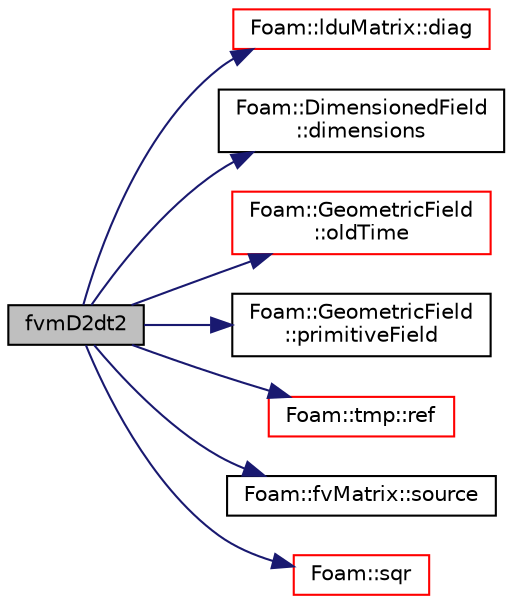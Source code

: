 digraph "fvmD2dt2"
{
  bgcolor="transparent";
  edge [fontname="Helvetica",fontsize="10",labelfontname="Helvetica",labelfontsize="10"];
  node [fontname="Helvetica",fontsize="10",shape=record];
  rankdir="LR";
  Node1 [label="fvmD2dt2",height=0.2,width=0.4,color="black", fillcolor="grey75", style="filled", fontcolor="black"];
  Node1 -> Node2 [color="midnightblue",fontsize="10",style="solid",fontname="Helvetica"];
  Node2 [label="Foam::lduMatrix::diag",height=0.2,width=0.4,color="red",URL="$a01306.html#a9140aaa9630c2cba2fe28369a649f2f0"];
  Node1 -> Node3 [color="midnightblue",fontsize="10",style="solid",fontname="Helvetica"];
  Node3 [label="Foam::DimensionedField\l::dimensions",height=0.2,width=0.4,color="black",URL="$a00539.html#a6098093e7de06370342a85cfae8b31f5",tooltip="Return dimensions. "];
  Node1 -> Node4 [color="midnightblue",fontsize="10",style="solid",fontname="Helvetica"];
  Node4 [label="Foam::GeometricField\l::oldTime",height=0.2,width=0.4,color="red",URL="$a00933.html#a590e4782d38c7bab9fc7d231aa6b5f3f",tooltip="Return old time field. "];
  Node1 -> Node5 [color="midnightblue",fontsize="10",style="solid",fontname="Helvetica"];
  Node5 [label="Foam::GeometricField\l::primitiveField",height=0.2,width=0.4,color="black",URL="$a00933.html#ab5d7029d12b148265a0573939f56756a",tooltip="Return a const-reference to the internal field. "];
  Node1 -> Node6 [color="midnightblue",fontsize="10",style="solid",fontname="Helvetica"];
  Node6 [label="Foam::tmp::ref",height=0.2,width=0.4,color="red",URL="$a02695.html#a355da090b61b5b48e7435dec5942b7e9",tooltip="Return non-const reference or generate a fatal error. "];
  Node1 -> Node7 [color="midnightblue",fontsize="10",style="solid",fontname="Helvetica"];
  Node7 [label="Foam::fvMatrix::source",height=0.2,width=0.4,color="black",URL="$a00888.html#a4c49d61a0e11bbdadf6646dbe3740560"];
  Node1 -> Node8 [color="midnightblue",fontsize="10",style="solid",fontname="Helvetica"];
  Node8 [label="Foam::sqr",height=0.2,width=0.4,color="red",URL="$a10974.html#a277dc11c581d53826ab5090b08f3b17b"];
}
